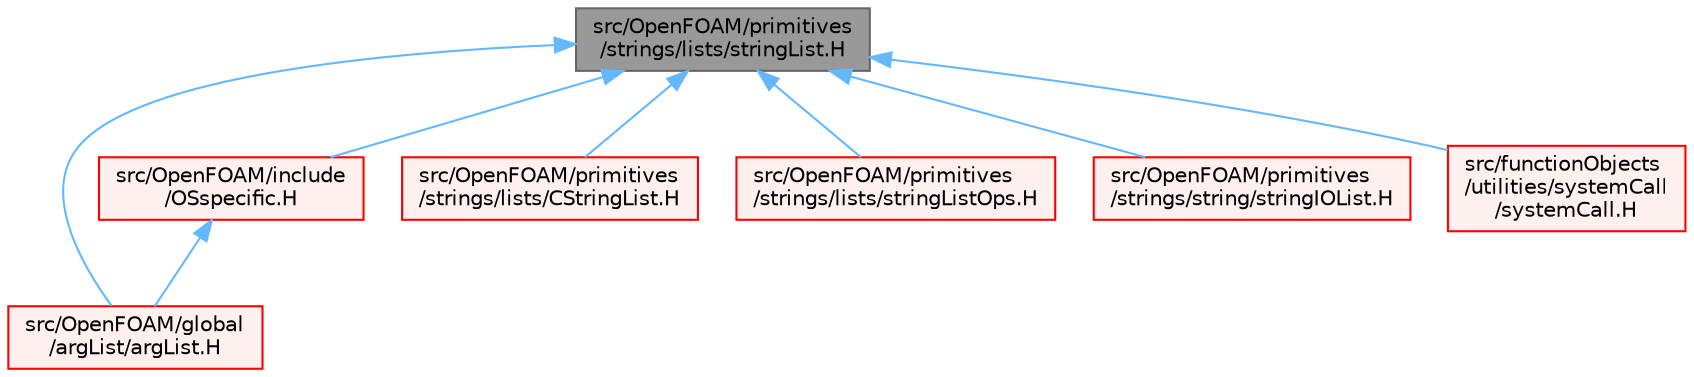 digraph "src/OpenFOAM/primitives/strings/lists/stringList.H"
{
 // LATEX_PDF_SIZE
  bgcolor="transparent";
  edge [fontname=Helvetica,fontsize=10,labelfontname=Helvetica,labelfontsize=10];
  node [fontname=Helvetica,fontsize=10,shape=box,height=0.2,width=0.4];
  Node1 [id="Node000001",label="src/OpenFOAM/primitives\l/strings/lists/stringList.H",height=0.2,width=0.4,color="gray40", fillcolor="grey60", style="filled", fontcolor="black",tooltip=" "];
  Node1 -> Node2 [id="edge1_Node000001_Node000002",dir="back",color="steelblue1",style="solid",tooltip=" "];
  Node2 [id="Node000002",label="src/OpenFOAM/global\l/argList/argList.H",height=0.2,width=0.4,color="red", fillcolor="#FFF0F0", style="filled",URL="$argList_8H.html",tooltip=" "];
  Node1 -> Node68 [id="edge2_Node000001_Node000068",dir="back",color="steelblue1",style="solid",tooltip=" "];
  Node68 [id="Node000068",label="src/OpenFOAM/include\l/OSspecific.H",height=0.2,width=0.4,color="red", fillcolor="#FFF0F0", style="filled",URL="$OSspecific_8H.html",tooltip="Functions used by OpenFOAM that are specific to POSIX compliant operating systems and need to be repl..."];
  Node68 -> Node2 [id="edge3_Node000068_Node000002",dir="back",color="steelblue1",style="solid",tooltip=" "];
  Node1 -> Node5837 [id="edge4_Node000001_Node005837",dir="back",color="steelblue1",style="solid",tooltip=" "];
  Node5837 [id="Node005837",label="src/OpenFOAM/primitives\l/strings/lists/CStringList.H",height=0.2,width=0.4,color="red", fillcolor="#FFF0F0", style="filled",URL="$CStringList_8H.html",tooltip=" "];
  Node1 -> Node5839 [id="edge5_Node000001_Node005839",dir="back",color="steelblue1",style="solid",tooltip=" "];
  Node5839 [id="Node005839",label="src/OpenFOAM/primitives\l/strings/lists/stringListOps.H",height=0.2,width=0.4,color="red", fillcolor="#FFF0F0", style="filled",URL="$stringListOps_8H.html",tooltip="Operations on lists of strings."];
  Node1 -> Node3944 [id="edge6_Node000001_Node003944",dir="back",color="steelblue1",style="solid",tooltip=" "];
  Node3944 [id="Node003944",label="src/OpenFOAM/primitives\l/strings/string/stringIOList.H",height=0.2,width=0.4,color="red", fillcolor="#FFF0F0", style="filled",URL="$stringIOList_8H.html",tooltip=" "];
  Node1 -> Node5841 [id="edge7_Node000001_Node005841",dir="back",color="steelblue1",style="solid",tooltip=" "];
  Node5841 [id="Node005841",label="src/functionObjects\l/utilities/systemCall\l/systemCall.H",height=0.2,width=0.4,color="red", fillcolor="#FFF0F0", style="filled",URL="$systemCall_8H.html",tooltip=" "];
}
